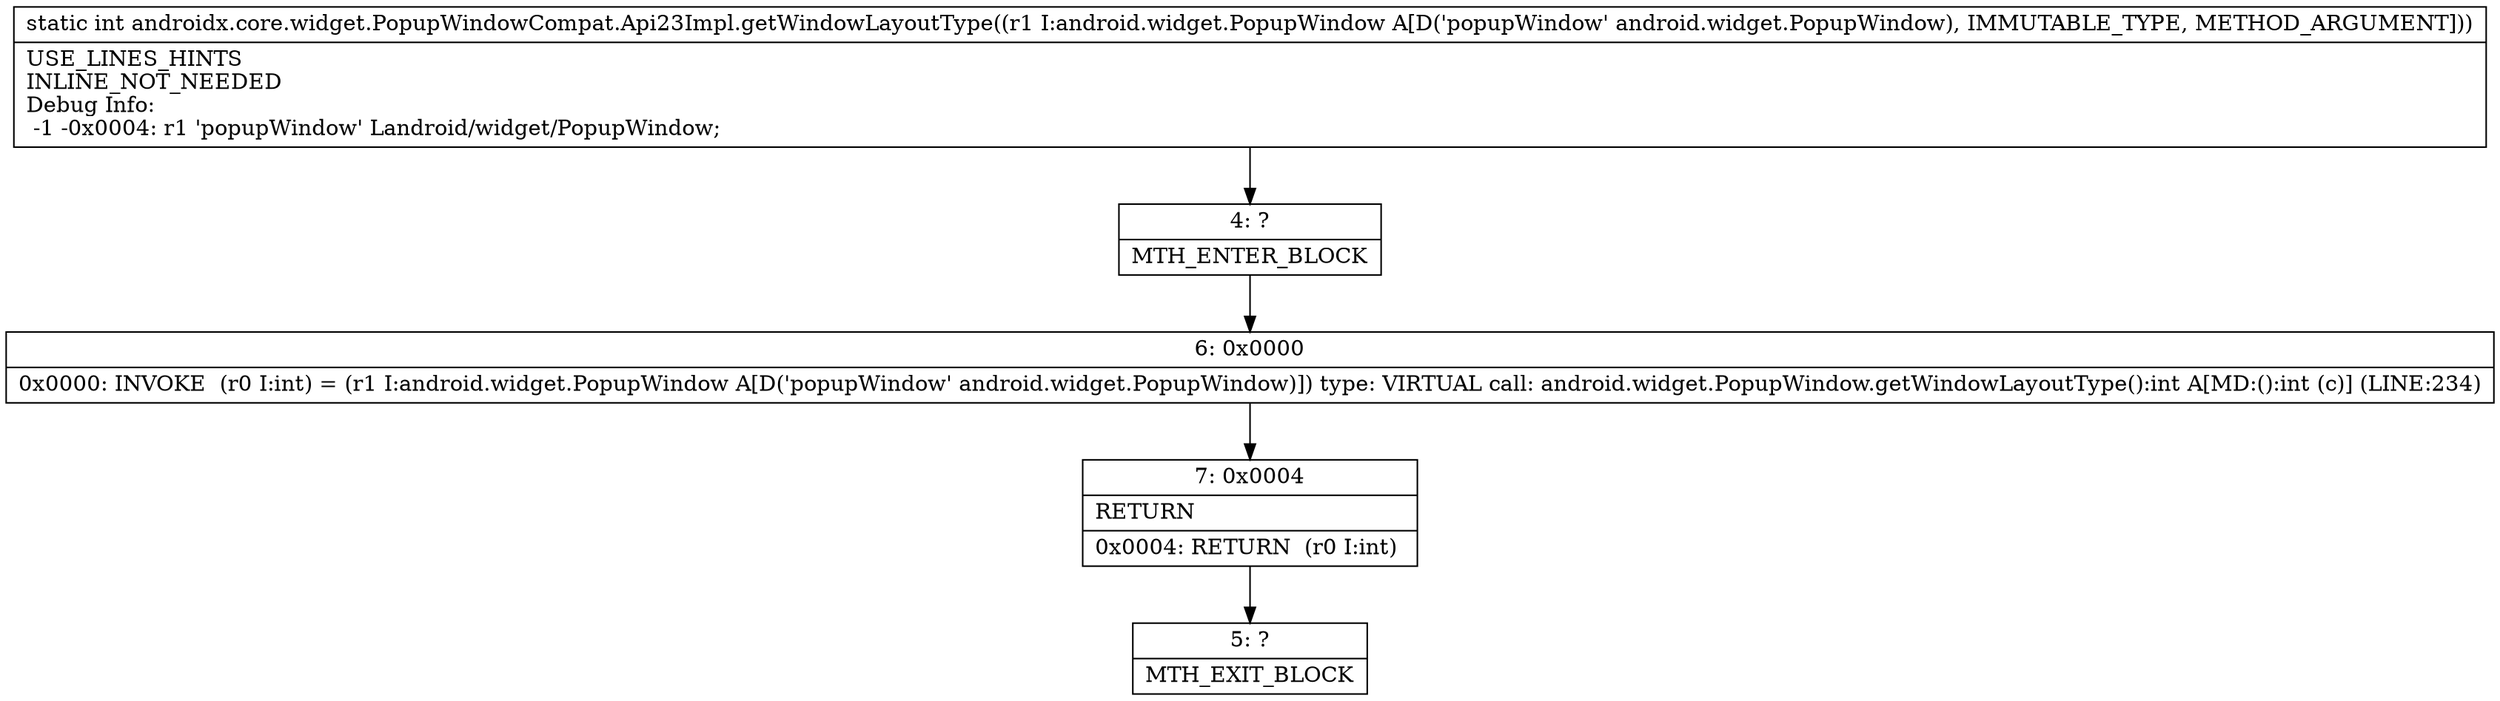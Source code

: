 digraph "CFG forandroidx.core.widget.PopupWindowCompat.Api23Impl.getWindowLayoutType(Landroid\/widget\/PopupWindow;)I" {
Node_4 [shape=record,label="{4\:\ ?|MTH_ENTER_BLOCK\l}"];
Node_6 [shape=record,label="{6\:\ 0x0000|0x0000: INVOKE  (r0 I:int) = (r1 I:android.widget.PopupWindow A[D('popupWindow' android.widget.PopupWindow)]) type: VIRTUAL call: android.widget.PopupWindow.getWindowLayoutType():int A[MD:():int (c)] (LINE:234)\l}"];
Node_7 [shape=record,label="{7\:\ 0x0004|RETURN\l|0x0004: RETURN  (r0 I:int) \l}"];
Node_5 [shape=record,label="{5\:\ ?|MTH_EXIT_BLOCK\l}"];
MethodNode[shape=record,label="{static int androidx.core.widget.PopupWindowCompat.Api23Impl.getWindowLayoutType((r1 I:android.widget.PopupWindow A[D('popupWindow' android.widget.PopupWindow), IMMUTABLE_TYPE, METHOD_ARGUMENT]))  | USE_LINES_HINTS\lINLINE_NOT_NEEDED\lDebug Info:\l  \-1 \-0x0004: r1 'popupWindow' Landroid\/widget\/PopupWindow;\l}"];
MethodNode -> Node_4;Node_4 -> Node_6;
Node_6 -> Node_7;
Node_7 -> Node_5;
}

